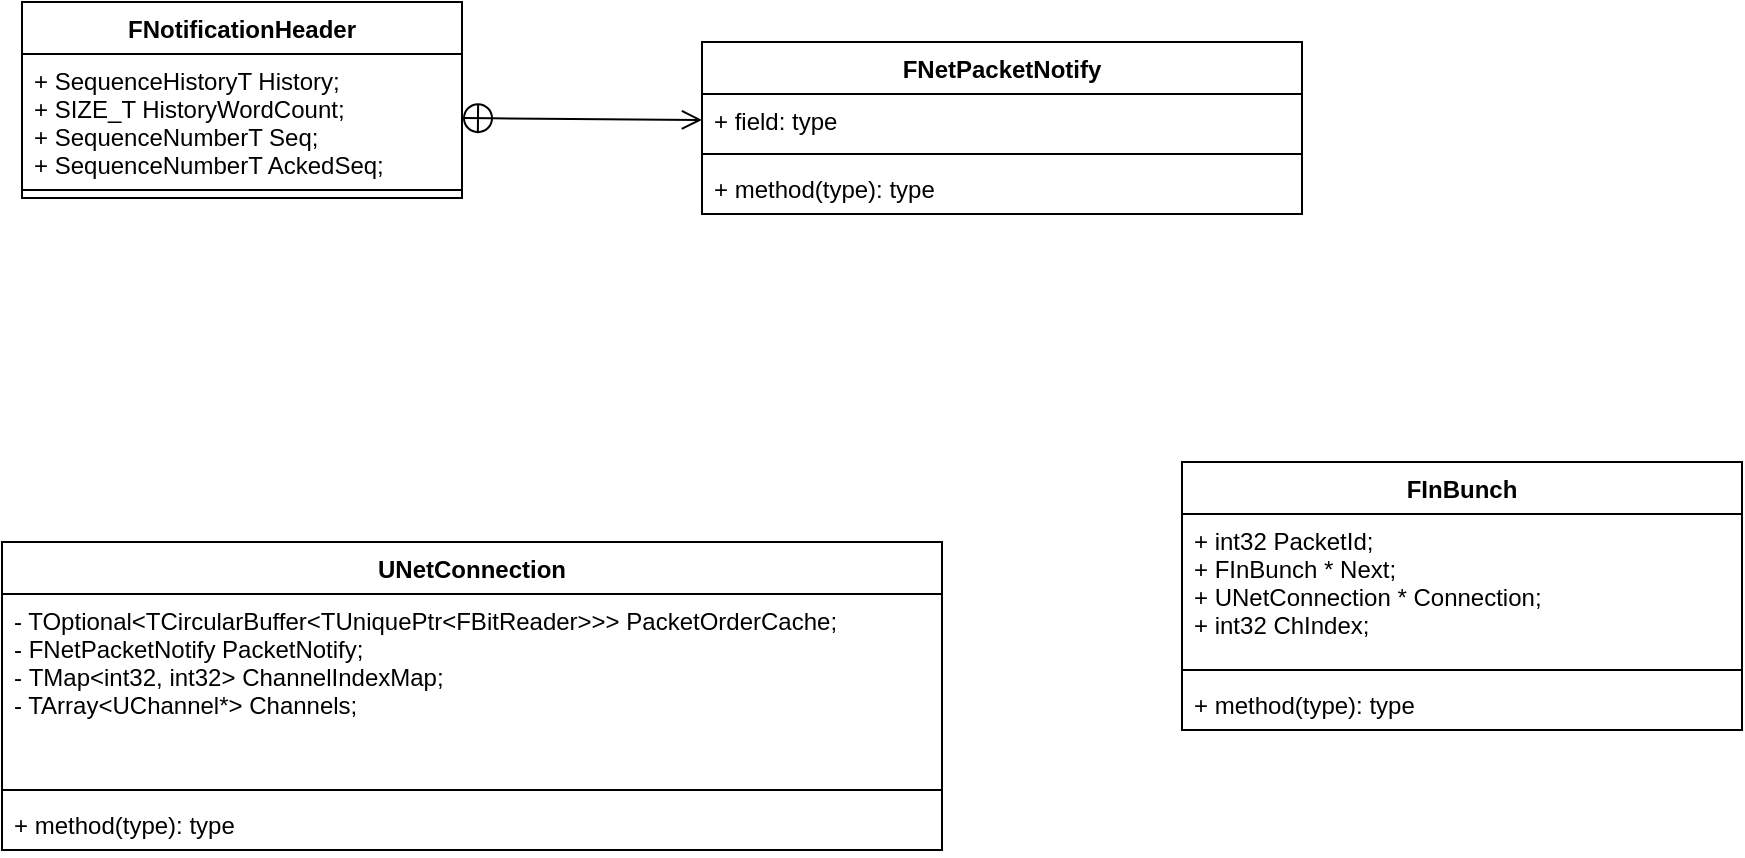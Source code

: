 <mxfile version="14.6.9" type="github" pages="2">
  <diagram id="JvuuxttgNgkwClHyyFu2" name="第 1 页">
    <mxGraphModel dx="1422" dy="762" grid="1" gridSize="10" guides="1" tooltips="1" connect="1" arrows="1" fold="1" page="1" pageScale="1" pageWidth="827" pageHeight="1169" math="0" shadow="0">
      <root>
        <mxCell id="0" />
        <mxCell id="1" parent="0" />
        <mxCell id="SQb546SRnWdh8VyM-8AY-2" value="UNetConnection" style="swimlane;fontStyle=1;align=center;verticalAlign=top;childLayout=stackLayout;horizontal=1;startSize=26;horizontalStack=0;resizeParent=1;resizeParentMax=0;resizeLast=0;collapsible=1;marginBottom=0;" parent="1" vertex="1">
          <mxGeometry x="260" y="380" width="470" height="154" as="geometry" />
        </mxCell>
        <mxCell id="SQb546SRnWdh8VyM-8AY-3" value="- TOptional&lt;TCircularBuffer&lt;TUniquePtr&lt;FBitReader&gt;&gt;&gt; PacketOrderCache;&#xa;- FNetPacketNotify PacketNotify;&#xa;- TMap&lt;int32, int32&gt; ChannelIndexMap;&#xa;- TArray&lt;UChannel*&gt; Channels;" style="text;strokeColor=none;fillColor=none;align=left;verticalAlign=top;spacingLeft=4;spacingRight=4;overflow=hidden;rotatable=0;points=[[0,0.5],[1,0.5]];portConstraint=eastwest;" parent="SQb546SRnWdh8VyM-8AY-2" vertex="1">
          <mxGeometry y="26" width="470" height="94" as="geometry" />
        </mxCell>
        <mxCell id="SQb546SRnWdh8VyM-8AY-4" value="" style="line;strokeWidth=1;fillColor=none;align=left;verticalAlign=middle;spacingTop=-1;spacingLeft=3;spacingRight=3;rotatable=0;labelPosition=right;points=[];portConstraint=eastwest;" parent="SQb546SRnWdh8VyM-8AY-2" vertex="1">
          <mxGeometry y="120" width="470" height="8" as="geometry" />
        </mxCell>
        <mxCell id="SQb546SRnWdh8VyM-8AY-5" value="+ method(type): type" style="text;strokeColor=none;fillColor=none;align=left;verticalAlign=top;spacingLeft=4;spacingRight=4;overflow=hidden;rotatable=0;points=[[0,0.5],[1,0.5]];portConstraint=eastwest;" parent="SQb546SRnWdh8VyM-8AY-2" vertex="1">
          <mxGeometry y="128" width="470" height="26" as="geometry" />
        </mxCell>
        <mxCell id="o2_gZ3kN2BpJZVYaGaaf-1" value="FInBunch" style="swimlane;fontStyle=1;align=center;verticalAlign=top;childLayout=stackLayout;horizontal=1;startSize=26;horizontalStack=0;resizeParent=1;resizeParentMax=0;resizeLast=0;collapsible=1;marginBottom=0;" parent="1" vertex="1">
          <mxGeometry x="850" y="340" width="280" height="134" as="geometry" />
        </mxCell>
        <mxCell id="o2_gZ3kN2BpJZVYaGaaf-2" value="+ int32    PacketId;&#xa;+ FInBunch *   Next;&#xa;+ UNetConnection * Connection;&#xa;+ int32    ChIndex;" style="text;strokeColor=none;fillColor=none;align=left;verticalAlign=top;spacingLeft=4;spacingRight=4;overflow=hidden;rotatable=0;points=[[0,0.5],[1,0.5]];portConstraint=eastwest;" parent="o2_gZ3kN2BpJZVYaGaaf-1" vertex="1">
          <mxGeometry y="26" width="280" height="74" as="geometry" />
        </mxCell>
        <mxCell id="o2_gZ3kN2BpJZVYaGaaf-3" value="" style="line;strokeWidth=1;fillColor=none;align=left;verticalAlign=middle;spacingTop=-1;spacingLeft=3;spacingRight=3;rotatable=0;labelPosition=right;points=[];portConstraint=eastwest;" parent="o2_gZ3kN2BpJZVYaGaaf-1" vertex="1">
          <mxGeometry y="100" width="280" height="8" as="geometry" />
        </mxCell>
        <mxCell id="o2_gZ3kN2BpJZVYaGaaf-4" value="+ method(type): type" style="text;strokeColor=none;fillColor=none;align=left;verticalAlign=top;spacingLeft=4;spacingRight=4;overflow=hidden;rotatable=0;points=[[0,0.5],[1,0.5]];portConstraint=eastwest;" parent="o2_gZ3kN2BpJZVYaGaaf-1" vertex="1">
          <mxGeometry y="108" width="280" height="26" as="geometry" />
        </mxCell>
        <mxCell id="5Kny9_tc-0Gk9VmiHxyS-1" value="FNetPacketNotify" style="swimlane;fontStyle=1;align=center;verticalAlign=top;childLayout=stackLayout;horizontal=1;startSize=26;horizontalStack=0;resizeParent=1;resizeParentMax=0;resizeLast=0;collapsible=1;marginBottom=0;" vertex="1" parent="1">
          <mxGeometry x="610" y="130" width="300" height="86" as="geometry" />
        </mxCell>
        <mxCell id="5Kny9_tc-0Gk9VmiHxyS-2" value="+ field: type" style="text;strokeColor=none;fillColor=none;align=left;verticalAlign=top;spacingLeft=4;spacingRight=4;overflow=hidden;rotatable=0;points=[[0,0.5],[1,0.5]];portConstraint=eastwest;" vertex="1" parent="5Kny9_tc-0Gk9VmiHxyS-1">
          <mxGeometry y="26" width="300" height="26" as="geometry" />
        </mxCell>
        <mxCell id="5Kny9_tc-0Gk9VmiHxyS-3" value="" style="line;strokeWidth=1;fillColor=none;align=left;verticalAlign=middle;spacingTop=-1;spacingLeft=3;spacingRight=3;rotatable=0;labelPosition=right;points=[];portConstraint=eastwest;" vertex="1" parent="5Kny9_tc-0Gk9VmiHxyS-1">
          <mxGeometry y="52" width="300" height="8" as="geometry" />
        </mxCell>
        <mxCell id="5Kny9_tc-0Gk9VmiHxyS-4" value="+ method(type): type" style="text;strokeColor=none;fillColor=none;align=left;verticalAlign=top;spacingLeft=4;spacingRight=4;overflow=hidden;rotatable=0;points=[[0,0.5],[1,0.5]];portConstraint=eastwest;" vertex="1" parent="5Kny9_tc-0Gk9VmiHxyS-1">
          <mxGeometry y="60" width="300" height="26" as="geometry" />
        </mxCell>
        <mxCell id="5Kny9_tc-0Gk9VmiHxyS-5" value="" style="endArrow=open;startArrow=circlePlus;endFill=0;startFill=0;endSize=8;html=1;exitX=1;exitY=0.5;exitDx=0;exitDy=0;entryX=0;entryY=0.5;entryDx=0;entryDy=0;" edge="1" parent="1" source="5Kny9_tc-0Gk9VmiHxyS-7" target="5Kny9_tc-0Gk9VmiHxyS-2">
          <mxGeometry width="160" relative="1" as="geometry">
            <mxPoint x="380" y="172.5" as="sourcePoint" />
            <mxPoint x="540" y="172.5" as="targetPoint" />
          </mxGeometry>
        </mxCell>
        <mxCell id="5Kny9_tc-0Gk9VmiHxyS-6" value="FNotificationHeader" style="swimlane;fontStyle=1;align=center;verticalAlign=top;childLayout=stackLayout;horizontal=1;startSize=26;horizontalStack=0;resizeParent=1;resizeParentMax=0;resizeLast=0;collapsible=1;marginBottom=0;" vertex="1" parent="1">
          <mxGeometry x="270" y="110" width="220" height="98" as="geometry" />
        </mxCell>
        <mxCell id="5Kny9_tc-0Gk9VmiHxyS-7" value="+ SequenceHistoryT History;&#xa;+ SIZE_T HistoryWordCount;&#xa;+ SequenceNumberT Seq;&#xa;+ SequenceNumberT AckedSeq;" style="text;strokeColor=none;fillColor=none;align=left;verticalAlign=top;spacingLeft=4;spacingRight=4;overflow=hidden;rotatable=0;points=[[0,0.5],[1,0.5]];portConstraint=eastwest;" vertex="1" parent="5Kny9_tc-0Gk9VmiHxyS-6">
          <mxGeometry y="26" width="220" height="64" as="geometry" />
        </mxCell>
        <mxCell id="5Kny9_tc-0Gk9VmiHxyS-8" value="" style="line;strokeWidth=1;fillColor=none;align=left;verticalAlign=middle;spacingTop=-1;spacingLeft=3;spacingRight=3;rotatable=0;labelPosition=right;points=[];portConstraint=eastwest;" vertex="1" parent="5Kny9_tc-0Gk9VmiHxyS-6">
          <mxGeometry y="90" width="220" height="8" as="geometry" />
        </mxCell>
      </root>
    </mxGraphModel>
  </diagram>
  <diagram id="a4vRnVLud2tBg5x-6DI5" name="第 2 页">
    <mxGraphModel dx="1422" dy="762" grid="1" gridSize="10" guides="1" tooltips="1" connect="1" arrows="1" fold="1" page="1" pageScale="1" pageWidth="827" pageHeight="1169" math="0" shadow="0">
      <root>
        <mxCell id="y5h4J5LShokHnXd0eRl6-0" />
        <mxCell id="y5h4J5LShokHnXd0eRl6-1" parent="y5h4J5LShokHnXd0eRl6-0" />
        <mxCell id="y5h4J5LShokHnXd0eRl6-3" value="UNetConnection::ReceivedPacket" style="shape=umlLifeline;perimeter=lifelinePerimeter;whiteSpace=wrap;html=1;container=1;collapsible=0;recursiveResize=0;outlineConnect=0;" parent="y5h4J5LShokHnXd0eRl6-1" vertex="1">
          <mxGeometry x="200" y="240" width="240" height="550" as="geometry" />
        </mxCell>
        <mxCell id="y5h4J5LShokHnXd0eRl6-4" value="" style="html=1;points=[];perimeter=orthogonalPerimeter;" parent="y5h4J5LShokHnXd0eRl6-3" vertex="1">
          <mxGeometry x="115" y="130" width="10" height="40" as="geometry" />
        </mxCell>
        <mxCell id="y5h4J5LShokHnXd0eRl6-6" value="" style="html=1;points=[];perimeter=orthogonalPerimeter;" parent="y5h4J5LShokHnXd0eRl6-3" vertex="1">
          <mxGeometry x="115" y="70" width="10" height="40" as="geometry" />
        </mxCell>
        <mxCell id="y5h4J5LShokHnXd0eRl6-5" value="接收到的数据包序列号非预期的，缓存之" style="text;html=1;align=center;verticalAlign=middle;resizable=0;points=[];autosize=1;strokeColor=none;" parent="y5h4J5LShokHnXd0eRl6-1" vertex="1">
          <mxGeometry x="330" y="380" width="230" height="20" as="geometry" />
        </mxCell>
        <mxCell id="y5h4J5LShokHnXd0eRl6-7" value="解析接收到的数据包的头" style="text;html=1;align=center;verticalAlign=middle;resizable=0;points=[];autosize=1;strokeColor=none;" parent="y5h4J5LShokHnXd0eRl6-1" vertex="1">
          <mxGeometry x="330" y="320" width="150" height="20" as="geometry" />
        </mxCell>
        <mxCell id="y5h4J5LShokHnXd0eRl6-8" value="" style="html=1;points=[];perimeter=orthogonalPerimeter;" parent="y5h4J5LShokHnXd0eRl6-1" vertex="1">
          <mxGeometry x="315" y="440" width="10" height="40" as="geometry" />
        </mxCell>
        <mxCell id="y5h4J5LShokHnXd0eRl6-9" value="数据包通知模块处理收到的Ack" style="text;html=1;align=center;verticalAlign=middle;resizable=0;points=[];autosize=1;strokeColor=none;" parent="y5h4J5LShokHnXd0eRl6-1" vertex="1">
          <mxGeometry x="340" y="450" width="180" height="20" as="geometry" />
        </mxCell>
        <mxCell id="y5h4J5LShokHnXd0eRl6-10" value="如果收到预期的数据包" style="text;html=1;align=center;verticalAlign=middle;resizable=0;points=[];autosize=1;strokeColor=none;" parent="y5h4J5LShokHnXd0eRl6-1" vertex="1">
          <mxGeometry x="330" y="420" width="140" height="20" as="geometry" />
        </mxCell>
        <mxCell id="y5h4J5LShokHnXd0eRl6-11" value="" style="html=1;points=[];perimeter=orthogonalPerimeter;" parent="y5h4J5LShokHnXd0eRl6-1" vertex="1">
          <mxGeometry x="315" y="510" width="10" height="40" as="geometry" />
        </mxCell>
        <mxCell id="y5h4J5LShokHnXd0eRl6-12" value="开始循环拆包" style="text;html=1;align=center;verticalAlign=middle;resizable=0;points=[];autosize=1;strokeColor=none;" parent="y5h4J5LShokHnXd0eRl6-1" vertex="1">
          <mxGeometry x="335" y="520" width="90" height="20" as="geometry" />
        </mxCell>
      </root>
    </mxGraphModel>
  </diagram>
</mxfile>
